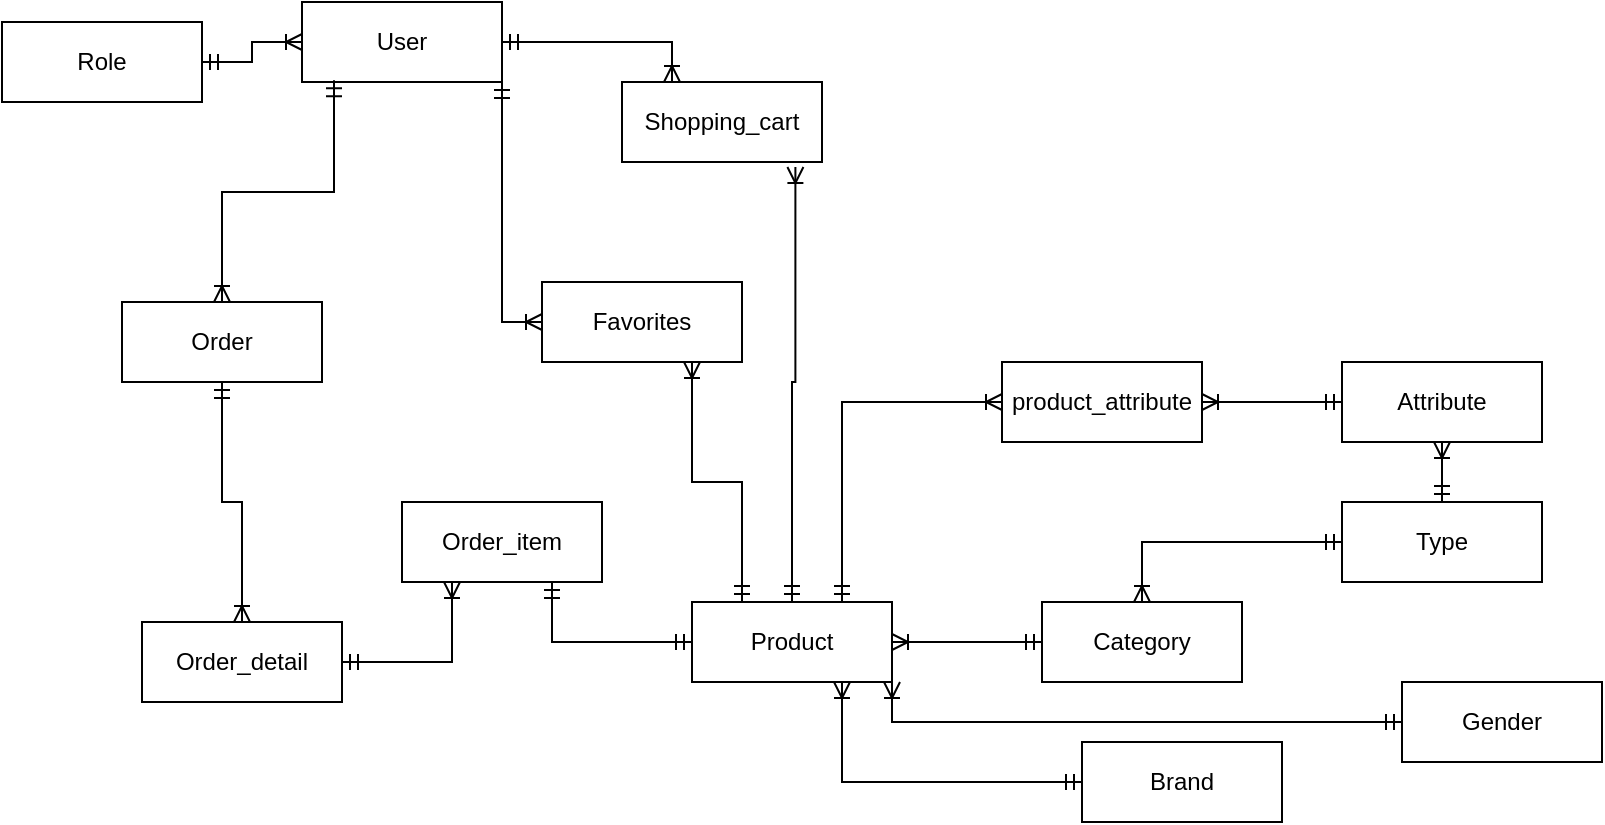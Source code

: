 <mxfile version="20.8.16" type="device" pages="2"><diagram id="R2lEEEUBdFMjLlhIrx00" name="Page-1"><mxGraphModel dx="608" dy="292" grid="1" gridSize="10" guides="1" tooltips="1" connect="1" arrows="1" fold="1" page="1" pageScale="1" pageWidth="850" pageHeight="1100" math="0" shadow="0" extFonts="Permanent Marker^https://fonts.googleapis.com/css?family=Permanent+Marker"><root><mxCell id="0"/><mxCell id="1" parent="0"/><mxCell id="9iPd24oQCd6TVppBip8Z-17" value="Brand" style="whiteSpace=wrap;html=1;align=center;" parent="1" vertex="1"><mxGeometry x="570" y="440" width="100" height="40" as="geometry"/></mxCell><mxCell id="9iPd24oQCd6TVppBip8Z-18" value="Gender" style="whiteSpace=wrap;html=1;align=center;" parent="1" vertex="1"><mxGeometry x="730" y="410" width="100" height="40" as="geometry"/></mxCell><mxCell id="9iPd24oQCd6TVppBip8Z-19" value="Product" style="whiteSpace=wrap;html=1;align=center;" parent="1" vertex="1"><mxGeometry x="375" y="370" width="100" height="40" as="geometry"/></mxCell><mxCell id="9iPd24oQCd6TVppBip8Z-20" value="Category" style="whiteSpace=wrap;html=1;align=center;" parent="1" vertex="1"><mxGeometry x="550" y="370" width="100" height="40" as="geometry"/></mxCell><mxCell id="9iPd24oQCd6TVppBip8Z-21" value="Attribute" style="whiteSpace=wrap;html=1;align=center;" parent="1" vertex="1"><mxGeometry x="700" y="250" width="100" height="40" as="geometry"/></mxCell><mxCell id="9iPd24oQCd6TVppBip8Z-22" value="product_attribute" style="whiteSpace=wrap;html=1;align=center;" parent="1" vertex="1"><mxGeometry x="530" y="250" width="100" height="40" as="geometry"/></mxCell><mxCell id="9iPd24oQCd6TVppBip8Z-23" value="Type" style="whiteSpace=wrap;html=1;align=center;" parent="1" vertex="1"><mxGeometry x="700" y="320" width="100" height="40" as="geometry"/></mxCell><mxCell id="9iPd24oQCd6TVppBip8Z-24" value="" style="edgeStyle=orthogonalEdgeStyle;fontSize=12;html=1;endArrow=ERoneToMany;startArrow=ERmandOne;rounded=0;entryX=0.75;entryY=1;entryDx=0;entryDy=0;exitX=0;exitY=0.5;exitDx=0;exitDy=0;" parent="1" source="9iPd24oQCd6TVppBip8Z-17" target="9iPd24oQCd6TVppBip8Z-19" edge="1"><mxGeometry width="100" height="100" relative="1" as="geometry"><mxPoint x="320" y="530" as="sourcePoint"/><mxPoint x="420" y="430" as="targetPoint"/></mxGeometry></mxCell><mxCell id="9iPd24oQCd6TVppBip8Z-25" value="" style="fontSize=12;html=1;endArrow=ERoneToMany;startArrow=ERmandOne;rounded=0;entryX=1;entryY=1;entryDx=0;entryDy=0;exitX=0;exitY=0.5;exitDx=0;exitDy=0;edgeStyle=orthogonalEdgeStyle;" parent="1" source="9iPd24oQCd6TVppBip8Z-18" target="9iPd24oQCd6TVppBip8Z-19" edge="1"><mxGeometry width="100" height="100" relative="1" as="geometry"><mxPoint x="330" y="400" as="sourcePoint"/><mxPoint x="385" y="340" as="targetPoint"/></mxGeometry></mxCell><mxCell id="9iPd24oQCd6TVppBip8Z-26" value="" style="edgeStyle=orthogonalEdgeStyle;fontSize=12;html=1;endArrow=ERoneToMany;startArrow=ERmandOne;rounded=0;entryX=1;entryY=0.5;entryDx=0;entryDy=0;exitX=0;exitY=0.5;exitDx=0;exitDy=0;" parent="1" source="9iPd24oQCd6TVppBip8Z-20" target="9iPd24oQCd6TVppBip8Z-19" edge="1"><mxGeometry width="100" height="100" relative="1" as="geometry"><mxPoint x="495" y="420" as="sourcePoint"/><mxPoint x="550" y="360" as="targetPoint"/></mxGeometry></mxCell><mxCell id="9iPd24oQCd6TVppBip8Z-34" value="User" style="whiteSpace=wrap;html=1;align=center;" parent="1" vertex="1"><mxGeometry x="180" y="70" width="100" height="40" as="geometry"/></mxCell><mxCell id="9iPd24oQCd6TVppBip8Z-35" value="Role" style="whiteSpace=wrap;html=1;align=center;" parent="1" vertex="1"><mxGeometry x="30" y="80" width="100" height="40" as="geometry"/></mxCell><mxCell id="xMwe5-ExEBl_l-9z25kE-1" value="" style="edgeStyle=orthogonalEdgeStyle;fontSize=12;html=1;endArrow=ERoneToMany;startArrow=ERmandOne;rounded=0;entryX=0;entryY=0.5;entryDx=0;entryDy=0;exitX=1;exitY=0.5;exitDx=0;exitDy=0;" parent="1" source="9iPd24oQCd6TVppBip8Z-35" target="9iPd24oQCd6TVppBip8Z-34" edge="1"><mxGeometry width="100" height="100" relative="1" as="geometry"><mxPoint x="140" y="300" as="sourcePoint"/><mxPoint x="175" y="230" as="targetPoint"/></mxGeometry></mxCell><mxCell id="xMwe5-ExEBl_l-9z25kE-2" value="Order" style="whiteSpace=wrap;html=1;align=center;" parent="1" vertex="1"><mxGeometry x="90" y="220" width="100" height="40" as="geometry"/></mxCell><mxCell id="xMwe5-ExEBl_l-9z25kE-3" value="" style="edgeStyle=orthogonalEdgeStyle;fontSize=12;html=1;endArrow=ERoneToMany;startArrow=ERmandOne;rounded=0;entryX=0.5;entryY=0;entryDx=0;entryDy=0;exitX=0.16;exitY=0.979;exitDx=0;exitDy=0;exitPerimeter=0;" parent="1" source="9iPd24oQCd6TVppBip8Z-34" target="xMwe5-ExEBl_l-9z25kE-2" edge="1"><mxGeometry width="100" height="100" relative="1" as="geometry"><mxPoint x="219" y="119" as="sourcePoint"/><mxPoint x="160" y="220" as="targetPoint"/></mxGeometry></mxCell><mxCell id="xMwe5-ExEBl_l-9z25kE-4" value="Order_detail" style="whiteSpace=wrap;html=1;align=center;" parent="1" vertex="1"><mxGeometry x="100" y="380" width="100" height="40" as="geometry"/></mxCell><mxCell id="xMwe5-ExEBl_l-9z25kE-5" value="" style="edgeStyle=orthogonalEdgeStyle;fontSize=12;html=1;endArrow=ERoneToMany;startArrow=ERmandOne;rounded=0;entryX=0.5;entryY=0;entryDx=0;entryDy=0;exitX=0.5;exitY=1;exitDx=0;exitDy=0;" parent="1" source="xMwe5-ExEBl_l-9z25kE-2" target="xMwe5-ExEBl_l-9z25kE-4" edge="1"><mxGeometry width="100" height="100" relative="1" as="geometry"><mxPoint x="240" y="150" as="sourcePoint"/><mxPoint x="240" y="220" as="targetPoint"/></mxGeometry></mxCell><mxCell id="xMwe5-ExEBl_l-9z25kE-8" value="" style="edgeStyle=orthogonalEdgeStyle;fontSize=12;html=1;endArrow=ERoneToMany;startArrow=ERmandOne;rounded=0;entryX=0.5;entryY=0;entryDx=0;entryDy=0;exitX=0;exitY=0.5;exitDx=0;exitDy=0;" parent="1" source="9iPd24oQCd6TVppBip8Z-23" target="9iPd24oQCd6TVppBip8Z-20" edge="1"><mxGeometry width="100" height="100" relative="1" as="geometry"><mxPoint x="765" y="380" as="sourcePoint"/><mxPoint x="690" y="380" as="targetPoint"/></mxGeometry></mxCell><mxCell id="xMwe5-ExEBl_l-9z25kE-9" value="" style="edgeStyle=orthogonalEdgeStyle;fontSize=12;html=1;endArrow=ERoneToMany;startArrow=ERmandOne;rounded=0;entryX=0.5;entryY=1;entryDx=0;entryDy=0;exitX=0.5;exitY=0;exitDx=0;exitDy=0;" parent="1" source="9iPd24oQCd6TVppBip8Z-23" target="9iPd24oQCd6TVppBip8Z-21" edge="1"><mxGeometry width="100" height="100" relative="1" as="geometry"><mxPoint x="725" y="440" as="sourcePoint"/><mxPoint x="650" y="440" as="targetPoint"/></mxGeometry></mxCell><mxCell id="xMwe5-ExEBl_l-9z25kE-10" value="" style="edgeStyle=orthogonalEdgeStyle;fontSize=12;html=1;endArrow=ERoneToMany;startArrow=ERmandOne;rounded=0;exitX=0;exitY=0.5;exitDx=0;exitDy=0;entryX=1;entryY=0.5;entryDx=0;entryDy=0;" parent="1" source="9iPd24oQCd6TVppBip8Z-21" target="9iPd24oQCd6TVppBip8Z-22" edge="1"><mxGeometry width="100" height="100" relative="1" as="geometry"><mxPoint x="580" y="420" as="sourcePoint"/><mxPoint x="600" y="250" as="targetPoint"/></mxGeometry></mxCell><mxCell id="xMwe5-ExEBl_l-9z25kE-11" value="" style="edgeStyle=orthogonalEdgeStyle;fontSize=12;html=1;endArrow=ERoneToMany;startArrow=ERmandOne;rounded=0;entryX=0;entryY=0.5;entryDx=0;entryDy=0;exitX=0.75;exitY=0;exitDx=0;exitDy=0;" parent="1" source="9iPd24oQCd6TVppBip8Z-19" target="9iPd24oQCd6TVppBip8Z-22" edge="1"><mxGeometry width="100" height="100" relative="1" as="geometry"><mxPoint x="590" y="430" as="sourcePoint"/><mxPoint x="515" y="430" as="targetPoint"/></mxGeometry></mxCell><mxCell id="xMwe5-ExEBl_l-9z25kE-12" value="Shopping_cart" style="whiteSpace=wrap;html=1;align=center;" parent="1" vertex="1"><mxGeometry x="340" y="110" width="100" height="40" as="geometry"/></mxCell><mxCell id="xMwe5-ExEBl_l-9z25kE-13" value="" style="edgeStyle=orthogonalEdgeStyle;fontSize=12;html=1;endArrow=ERoneToMany;startArrow=ERmandOne;rounded=0;entryX=0.25;entryY=0;entryDx=0;entryDy=0;exitX=1;exitY=0.5;exitDx=0;exitDy=0;" parent="1" source="9iPd24oQCd6TVppBip8Z-34" target="xMwe5-ExEBl_l-9z25kE-12" edge="1"><mxGeometry width="100" height="100" relative="1" as="geometry"><mxPoint x="310" y="150" as="sourcePoint"/><mxPoint x="360" y="150" as="targetPoint"/></mxGeometry></mxCell><mxCell id="xMwe5-ExEBl_l-9z25kE-18" value="Favorites" style="whiteSpace=wrap;html=1;align=center;" parent="1" vertex="1"><mxGeometry x="300" y="210" width="100" height="40" as="geometry"/></mxCell><mxCell id="xMwe5-ExEBl_l-9z25kE-19" value="" style="edgeStyle=orthogonalEdgeStyle;fontSize=12;html=1;endArrow=ERoneToMany;startArrow=ERmandOne;rounded=0;entryX=0;entryY=0.5;entryDx=0;entryDy=0;exitX=1;exitY=1;exitDx=0;exitDy=0;" parent="1" source="9iPd24oQCd6TVppBip8Z-34" target="xMwe5-ExEBl_l-9z25kE-18" edge="1"><mxGeometry width="100" height="100" relative="1" as="geometry"><mxPoint x="230.0" y="210.02" as="sourcePoint"/><mxPoint x="230.7" y="287.5" as="targetPoint"/></mxGeometry></mxCell><mxCell id="xMwe5-ExEBl_l-9z25kE-21" value="" style="edgeStyle=orthogonalEdgeStyle;fontSize=12;html=1;endArrow=ERoneToMany;startArrow=ERmandOne;rounded=0;entryX=0.75;entryY=1;entryDx=0;entryDy=0;exitX=0.25;exitY=0;exitDx=0;exitDy=0;" parent="1" source="9iPd24oQCd6TVppBip8Z-19" target="xMwe5-ExEBl_l-9z25kE-18" edge="1"><mxGeometry width="100" height="100" relative="1" as="geometry"><mxPoint x="439.3" y="152.52" as="sourcePoint"/><mxPoint x="440" y="230" as="targetPoint"/></mxGeometry></mxCell><mxCell id="xMwe5-ExEBl_l-9z25kE-22" value="" style="edgeStyle=orthogonalEdgeStyle;fontSize=12;html=1;endArrow=ERoneToMany;startArrow=ERmandOne;rounded=0;entryX=0.867;entryY=1.063;entryDx=0;entryDy=0;exitX=0.5;exitY=0;exitDx=0;exitDy=0;entryPerimeter=0;" parent="1" source="9iPd24oQCd6TVppBip8Z-19" target="xMwe5-ExEBl_l-9z25kE-12" edge="1"><mxGeometry width="100" height="100" relative="1" as="geometry"><mxPoint x="449.3" y="162.52" as="sourcePoint"/><mxPoint x="450" y="240" as="targetPoint"/></mxGeometry></mxCell><mxCell id="roA4ot_2O0ztjkgbp56S-1" value="Order_item" style="whiteSpace=wrap;html=1;align=center;" vertex="1" parent="1"><mxGeometry x="230" y="320" width="100" height="40" as="geometry"/></mxCell><mxCell id="roA4ot_2O0ztjkgbp56S-2" value="" style="edgeStyle=orthogonalEdgeStyle;fontSize=12;html=1;endArrow=ERoneToMany;startArrow=ERmandOne;rounded=0;entryX=0.25;entryY=1;entryDx=0;entryDy=0;exitX=1;exitY=0.5;exitDx=0;exitDy=0;" edge="1" parent="1" source="xMwe5-ExEBl_l-9z25kE-4" target="roA4ot_2O0ztjkgbp56S-1"><mxGeometry width="100" height="100" relative="1" as="geometry"><mxPoint x="280" y="420" as="sourcePoint"/><mxPoint x="270" y="550" as="targetPoint"/></mxGeometry></mxCell><mxCell id="roA4ot_2O0ztjkgbp56S-3" value="" style="edgeStyle=elbowEdgeStyle;fontSize=12;html=1;endArrow=ERmandOne;startArrow=ERmandOne;rounded=0;exitX=0;exitY=0.5;exitDx=0;exitDy=0;entryX=0.75;entryY=1;entryDx=0;entryDy=0;elbow=vertical;" edge="1" parent="1" source="9iPd24oQCd6TVppBip8Z-19" target="roA4ot_2O0ztjkgbp56S-1"><mxGeometry width="100" height="100" relative="1" as="geometry"><mxPoint x="290" y="390" as="sourcePoint"/><mxPoint x="390" y="290" as="targetPoint"/><Array as="points"><mxPoint x="320" y="390"/></Array></mxGeometry></mxCell></root></mxGraphModel></diagram><diagram id="KV8dEQlSWyyQ_gtP3JMJ" name="Page-2"><mxGraphModel dx="1488" dy="648" grid="1" gridSize="10" guides="1" tooltips="1" connect="1" arrows="1" fold="1" page="1" pageScale="1" pageWidth="850" pageHeight="1100" math="0" shadow="0"><root><mxCell id="0"/><mxCell id="1" parent="0"/></root></mxGraphModel></diagram></mxfile>